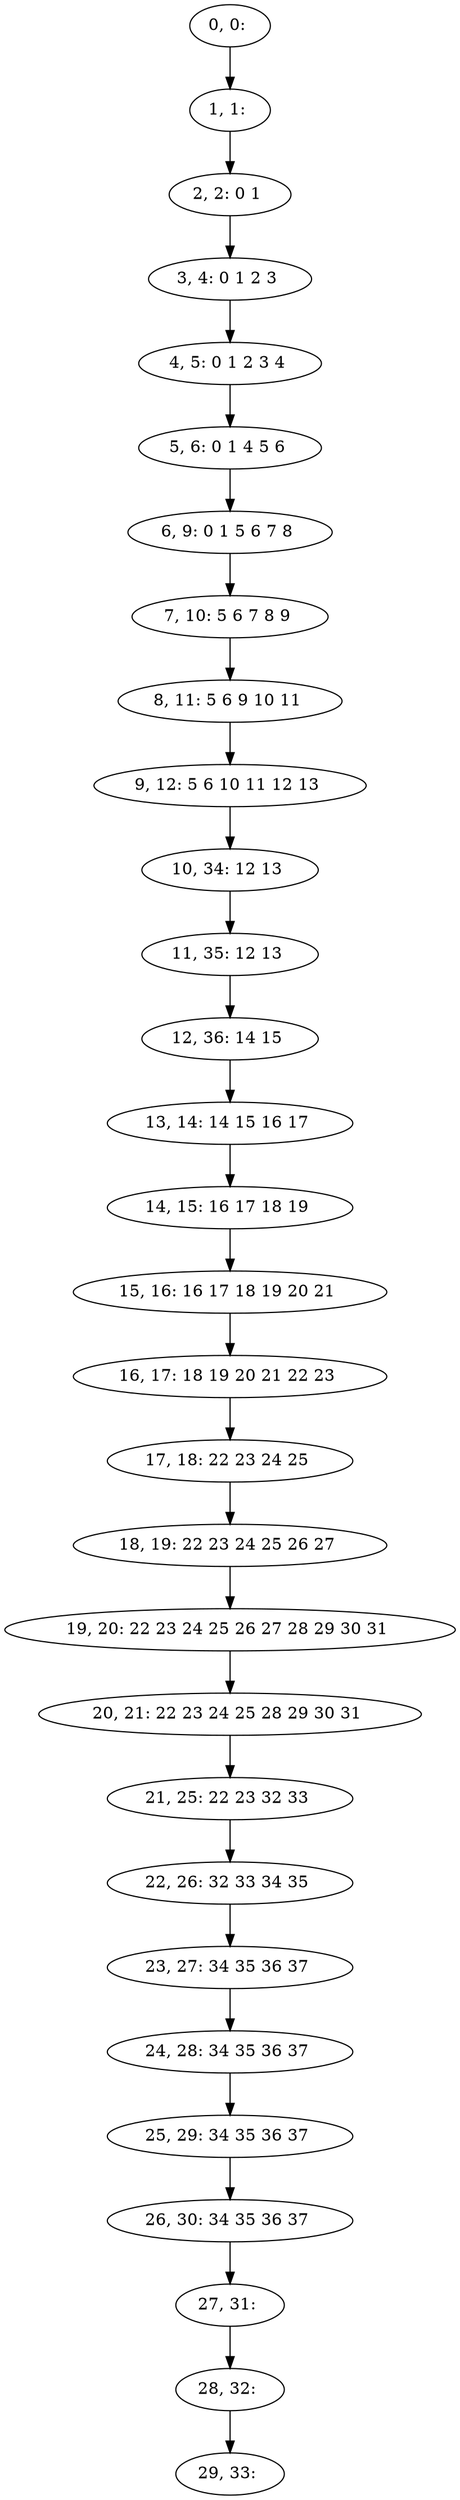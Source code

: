 digraph G {
0[label="0, 0: "];
1[label="1, 1: "];
2[label="2, 2: 0 1 "];
3[label="3, 4: 0 1 2 3 "];
4[label="4, 5: 0 1 2 3 4 "];
5[label="5, 6: 0 1 4 5 6 "];
6[label="6, 9: 0 1 5 6 7 8 "];
7[label="7, 10: 5 6 7 8 9 "];
8[label="8, 11: 5 6 9 10 11 "];
9[label="9, 12: 5 6 10 11 12 13 "];
10[label="10, 34: 12 13 "];
11[label="11, 35: 12 13 "];
12[label="12, 36: 14 15 "];
13[label="13, 14: 14 15 16 17 "];
14[label="14, 15: 16 17 18 19 "];
15[label="15, 16: 16 17 18 19 20 21 "];
16[label="16, 17: 18 19 20 21 22 23 "];
17[label="17, 18: 22 23 24 25 "];
18[label="18, 19: 22 23 24 25 26 27 "];
19[label="19, 20: 22 23 24 25 26 27 28 29 30 31 "];
20[label="20, 21: 22 23 24 25 28 29 30 31 "];
21[label="21, 25: 22 23 32 33 "];
22[label="22, 26: 32 33 34 35 "];
23[label="23, 27: 34 35 36 37 "];
24[label="24, 28: 34 35 36 37 "];
25[label="25, 29: 34 35 36 37 "];
26[label="26, 30: 34 35 36 37 "];
27[label="27, 31: "];
28[label="28, 32: "];
29[label="29, 33: "];
0->1 ;
1->2 ;
2->3 ;
3->4 ;
4->5 ;
5->6 ;
6->7 ;
7->8 ;
8->9 ;
9->10 ;
10->11 ;
11->12 ;
12->13 ;
13->14 ;
14->15 ;
15->16 ;
16->17 ;
17->18 ;
18->19 ;
19->20 ;
20->21 ;
21->22 ;
22->23 ;
23->24 ;
24->25 ;
25->26 ;
26->27 ;
27->28 ;
28->29 ;
}
